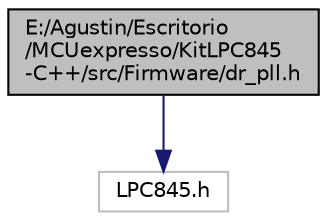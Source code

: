 digraph "E:/Agustin/Escritorio/MCUexpresso/KitLPC845-C++/src/Firmware/dr_pll.h"
{
 // LATEX_PDF_SIZE
  edge [fontname="Helvetica",fontsize="10",labelfontname="Helvetica",labelfontsize="10"];
  node [fontname="Helvetica",fontsize="10",shape=record];
  Node1 [label="E:/Agustin/Escritorio\l/MCUexpresso/KitLPC845\l-C++/src/Firmware/dr_pll.h",height=0.2,width=0.4,color="black", fillcolor="grey75", style="filled", fontcolor="black",tooltip="Breve descripción del objetivo del Módulo."];
  Node1 -> Node2 [color="midnightblue",fontsize="10",style="solid",fontname="Helvetica"];
  Node2 [label="LPC845.h",height=0.2,width=0.4,color="grey75", fillcolor="white", style="filled",tooltip=" "];
}
